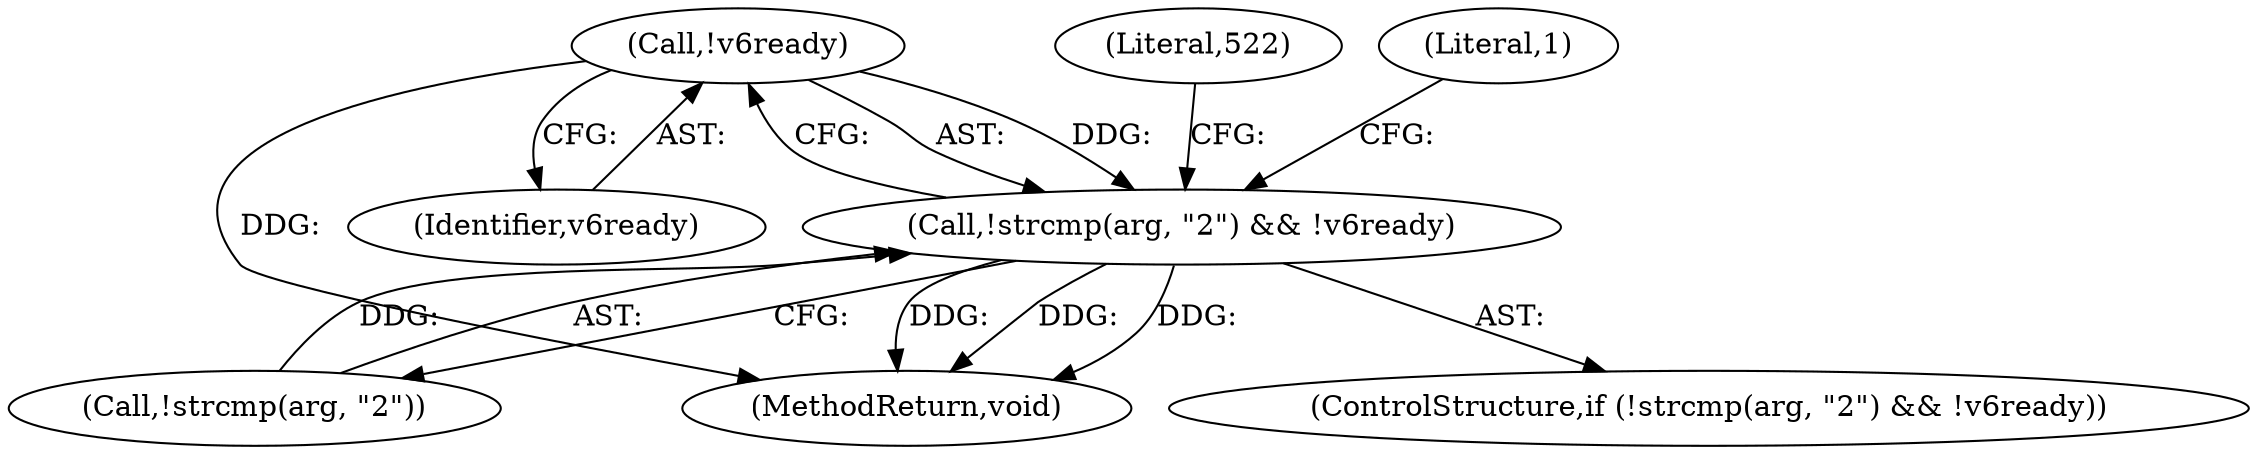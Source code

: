 digraph "0_pure-ftpd_65c4d4ad331e94661de763e9b5304d28698999c4@API" {
"1000720" [label="(Call,!v6ready)"];
"1000715" [label="(Call,!strcmp(arg, \"2\") && !v6ready)"];
"1000715" [label="(Call,!strcmp(arg, \"2\") && !v6ready)"];
"1000714" [label="(ControlStructure,if (!strcmp(arg, \"2\") && !v6ready))"];
"1000720" [label="(Call,!v6ready)"];
"1000716" [label="(Call,!strcmp(arg, \"2\"))"];
"1000721" [label="(Identifier,v6ready)"];
"1001697" [label="(MethodReturn,void)"];
"1000729" [label="(Literal,1)"];
"1000724" [label="(Literal,522)"];
"1000720" -> "1000715"  [label="AST: "];
"1000720" -> "1000721"  [label="CFG: "];
"1000721" -> "1000720"  [label="AST: "];
"1000715" -> "1000720"  [label="CFG: "];
"1000720" -> "1001697"  [label="DDG: "];
"1000720" -> "1000715"  [label="DDG: "];
"1000715" -> "1000714"  [label="AST: "];
"1000715" -> "1000716"  [label="CFG: "];
"1000716" -> "1000715"  [label="AST: "];
"1000724" -> "1000715"  [label="CFG: "];
"1000729" -> "1000715"  [label="CFG: "];
"1000715" -> "1001697"  [label="DDG: "];
"1000715" -> "1001697"  [label="DDG: "];
"1000715" -> "1001697"  [label="DDG: "];
"1000716" -> "1000715"  [label="DDG: "];
}
